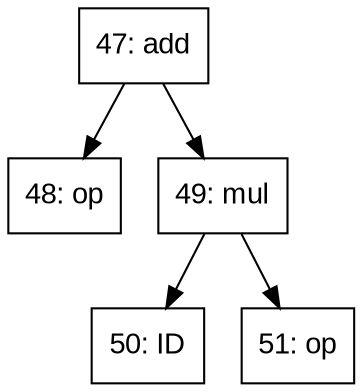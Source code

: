 digraph rd{node [fontname="Arial" shape=box]
v_47 [label="47: add"]
v_48 [label="48: op"]
v_47->v_48
v_49 [label="49: mul"]
v_47->v_49
v_50 [label="50: ID"]
v_49->v_50
v_51 [label="51: op"]
v_49->v_51
}